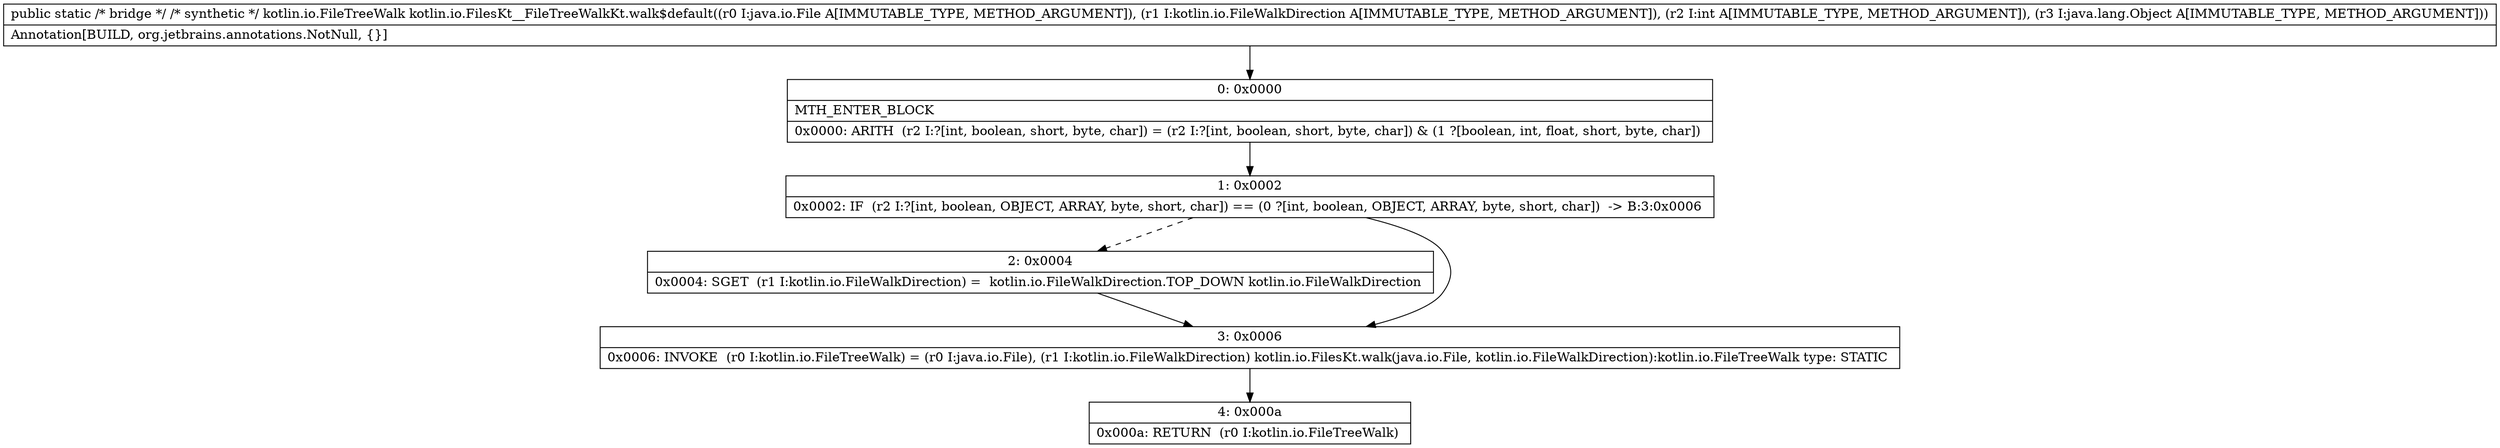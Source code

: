 digraph "CFG forkotlin.io.FilesKt__FileTreeWalkKt.walk$default(Ljava\/io\/File;Lkotlin\/io\/FileWalkDirection;ILjava\/lang\/Object;)Lkotlin\/io\/FileTreeWalk;" {
Node_0 [shape=record,label="{0\:\ 0x0000|MTH_ENTER_BLOCK\l|0x0000: ARITH  (r2 I:?[int, boolean, short, byte, char]) = (r2 I:?[int, boolean, short, byte, char]) & (1 ?[boolean, int, float, short, byte, char]) \l}"];
Node_1 [shape=record,label="{1\:\ 0x0002|0x0002: IF  (r2 I:?[int, boolean, OBJECT, ARRAY, byte, short, char]) == (0 ?[int, boolean, OBJECT, ARRAY, byte, short, char])  \-\> B:3:0x0006 \l}"];
Node_2 [shape=record,label="{2\:\ 0x0004|0x0004: SGET  (r1 I:kotlin.io.FileWalkDirection) =  kotlin.io.FileWalkDirection.TOP_DOWN kotlin.io.FileWalkDirection \l}"];
Node_3 [shape=record,label="{3\:\ 0x0006|0x0006: INVOKE  (r0 I:kotlin.io.FileTreeWalk) = (r0 I:java.io.File), (r1 I:kotlin.io.FileWalkDirection) kotlin.io.FilesKt.walk(java.io.File, kotlin.io.FileWalkDirection):kotlin.io.FileTreeWalk type: STATIC \l}"];
Node_4 [shape=record,label="{4\:\ 0x000a|0x000a: RETURN  (r0 I:kotlin.io.FileTreeWalk) \l}"];
MethodNode[shape=record,label="{public static \/* bridge *\/ \/* synthetic *\/ kotlin.io.FileTreeWalk kotlin.io.FilesKt__FileTreeWalkKt.walk$default((r0 I:java.io.File A[IMMUTABLE_TYPE, METHOD_ARGUMENT]), (r1 I:kotlin.io.FileWalkDirection A[IMMUTABLE_TYPE, METHOD_ARGUMENT]), (r2 I:int A[IMMUTABLE_TYPE, METHOD_ARGUMENT]), (r3 I:java.lang.Object A[IMMUTABLE_TYPE, METHOD_ARGUMENT]))  | Annotation[BUILD, org.jetbrains.annotations.NotNull, \{\}]\l}"];
MethodNode -> Node_0;
Node_0 -> Node_1;
Node_1 -> Node_2[style=dashed];
Node_1 -> Node_3;
Node_2 -> Node_3;
Node_3 -> Node_4;
}

